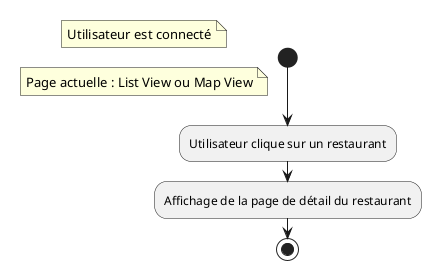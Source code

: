 @startuml
'https://plantuml.com/activity-diagram-beta

start
note : Utilisateur est connecté
note : Page actuelle : List View ou Map View
:Utilisateur clique sur un restaurant;
:Affichage de la page de détail du restaurant;
stop


@enduml
